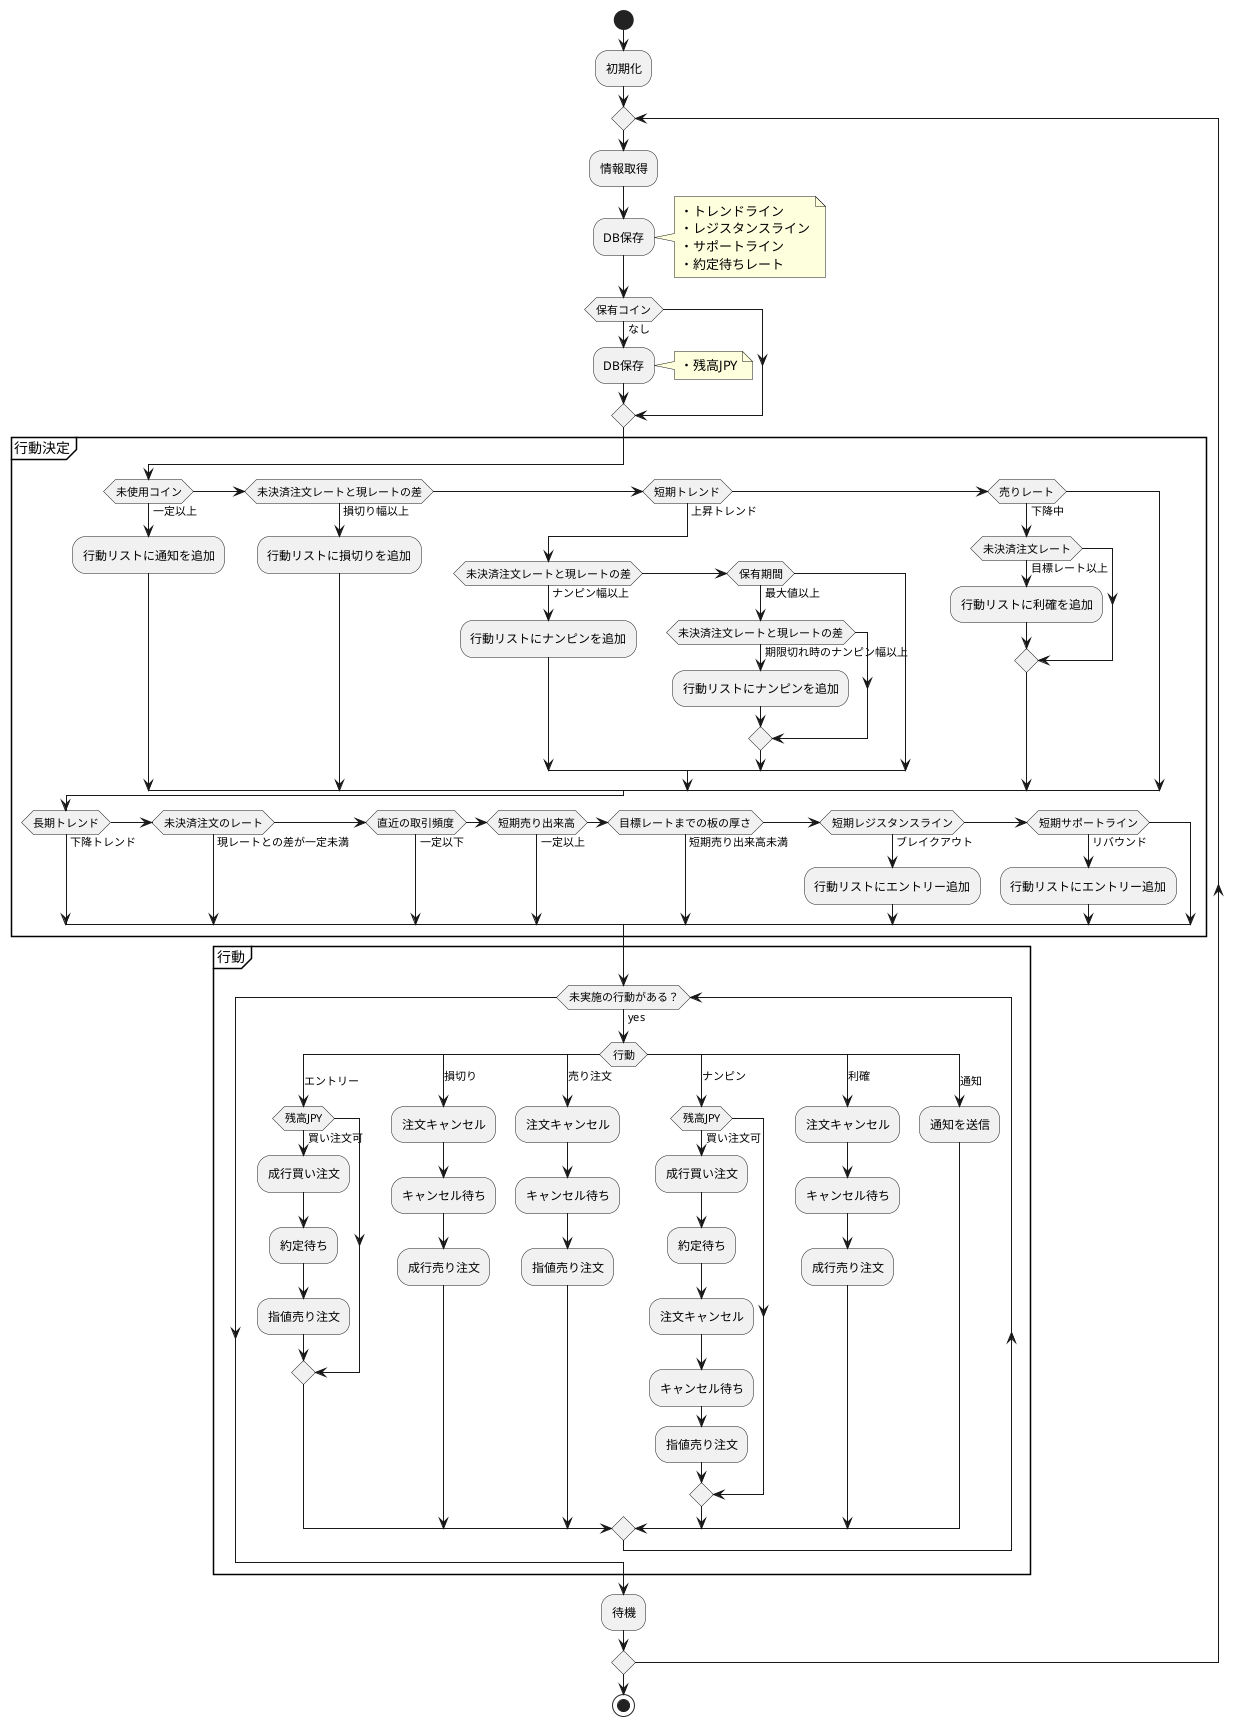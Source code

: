 @startuml trading-bot-rust
start

:初期化;

repeat
    :情報取得;

    :DB保存;
    note right
        ・トレンドライン
        ・レジスタンスライン
        ・サポートライン
        ・約定待ちレート
    end note

    if (保有コイン) then (なし)
        :DB保存;
        note right
            ・残高JPY
        end note
    endif

    partition 行動決定 {
        if (未使用コイン) then (一定以上)
            :行動リストに通知を追加;
        elseif (未決済注文レートと現レートの差) then (損切り幅以上)
            :行動リストに損切りを追加;
        elseif (短期トレンド) then (上昇トレンド)
            if (未決済注文レートと現レートの差) then (ナンピン幅以上)
                :行動リストにナンピンを追加;
            elseif (保有期間) then (最大値以上)
                if (未決済注文レートと現レートの差) then (期限切れ時のナンピン幅以上)
                    :行動リストにナンピンを追加;
                endif
            endif
        elseif (売りレート) then (下降中)
            if (未決済注文レート) then (目標レート以上)
                :行動リストに利確を追加;
            endif
        endif

        if (長期トレンド) then (下降トレンド)
        elseif (未決済注文のレート) then (現レートとの差が一定未満)
        elseif (直近の取引頻度) then (一定以下)
        elseif (短期売り出来高) then (一定以上)
        elseif (目標レートまでの板の厚さ) then (短期売り出来高未満)
        elseif (短期レジスタンスライン) then (ブレイクアウト)
            :行動リストにエントリー追加;
        elseif (短期サポートライン) then (リバウンド)
            :行動リストにエントリー追加;
        endif
    }

    partition 行動 {
        while (未実施の行動がある？) is (yes)
            switch (行動)
            case (エントリー)
                if (残高JPY) then (買い注文可)
                    :成行買い注文;
                    :約定待ち;
                    :指値売り注文;
                endif
            case (損切り)
                :注文キャンセル;
                :キャンセル待ち;
                :成行売り注文;
            case (売り注文)
                :注文キャンセル;
                :キャンセル待ち;
                :指値売り注文;
            case (ナンピン)
                if (残高JPY) then (買い注文可)
                    :成行買い注文;
                    :約定待ち;
                    :注文キャンセル;
                    :キャンセル待ち;
                    :指値売り注文;
                endif
            case (利確)
                :注文キャンセル;
                :キャンセル待ち;
                :成行売り注文;
            case (通知)
                :通知を送信;
            endswitch
        endwhile
    }

    :待機;
repeat while

stop
@enduml